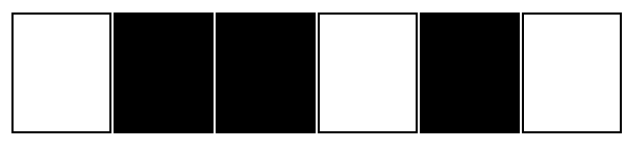   
digraph html {
 tabla [shape=none, margin=0, label=<
 <TABLE BORDER="0" CELLBORDER="1" CELLSPACING="2.5" CELLPADDING="20">
    <TR>
 <TD> </TD>
 <TD BGCOLOR="black"> </TD>
 <TD BGCOLOR="black"> </TD>
 <TD> </TD>
 <TD BGCOLOR="black"> </TD>
 <TD> </TD>
</TR>
</TABLE>>];} 